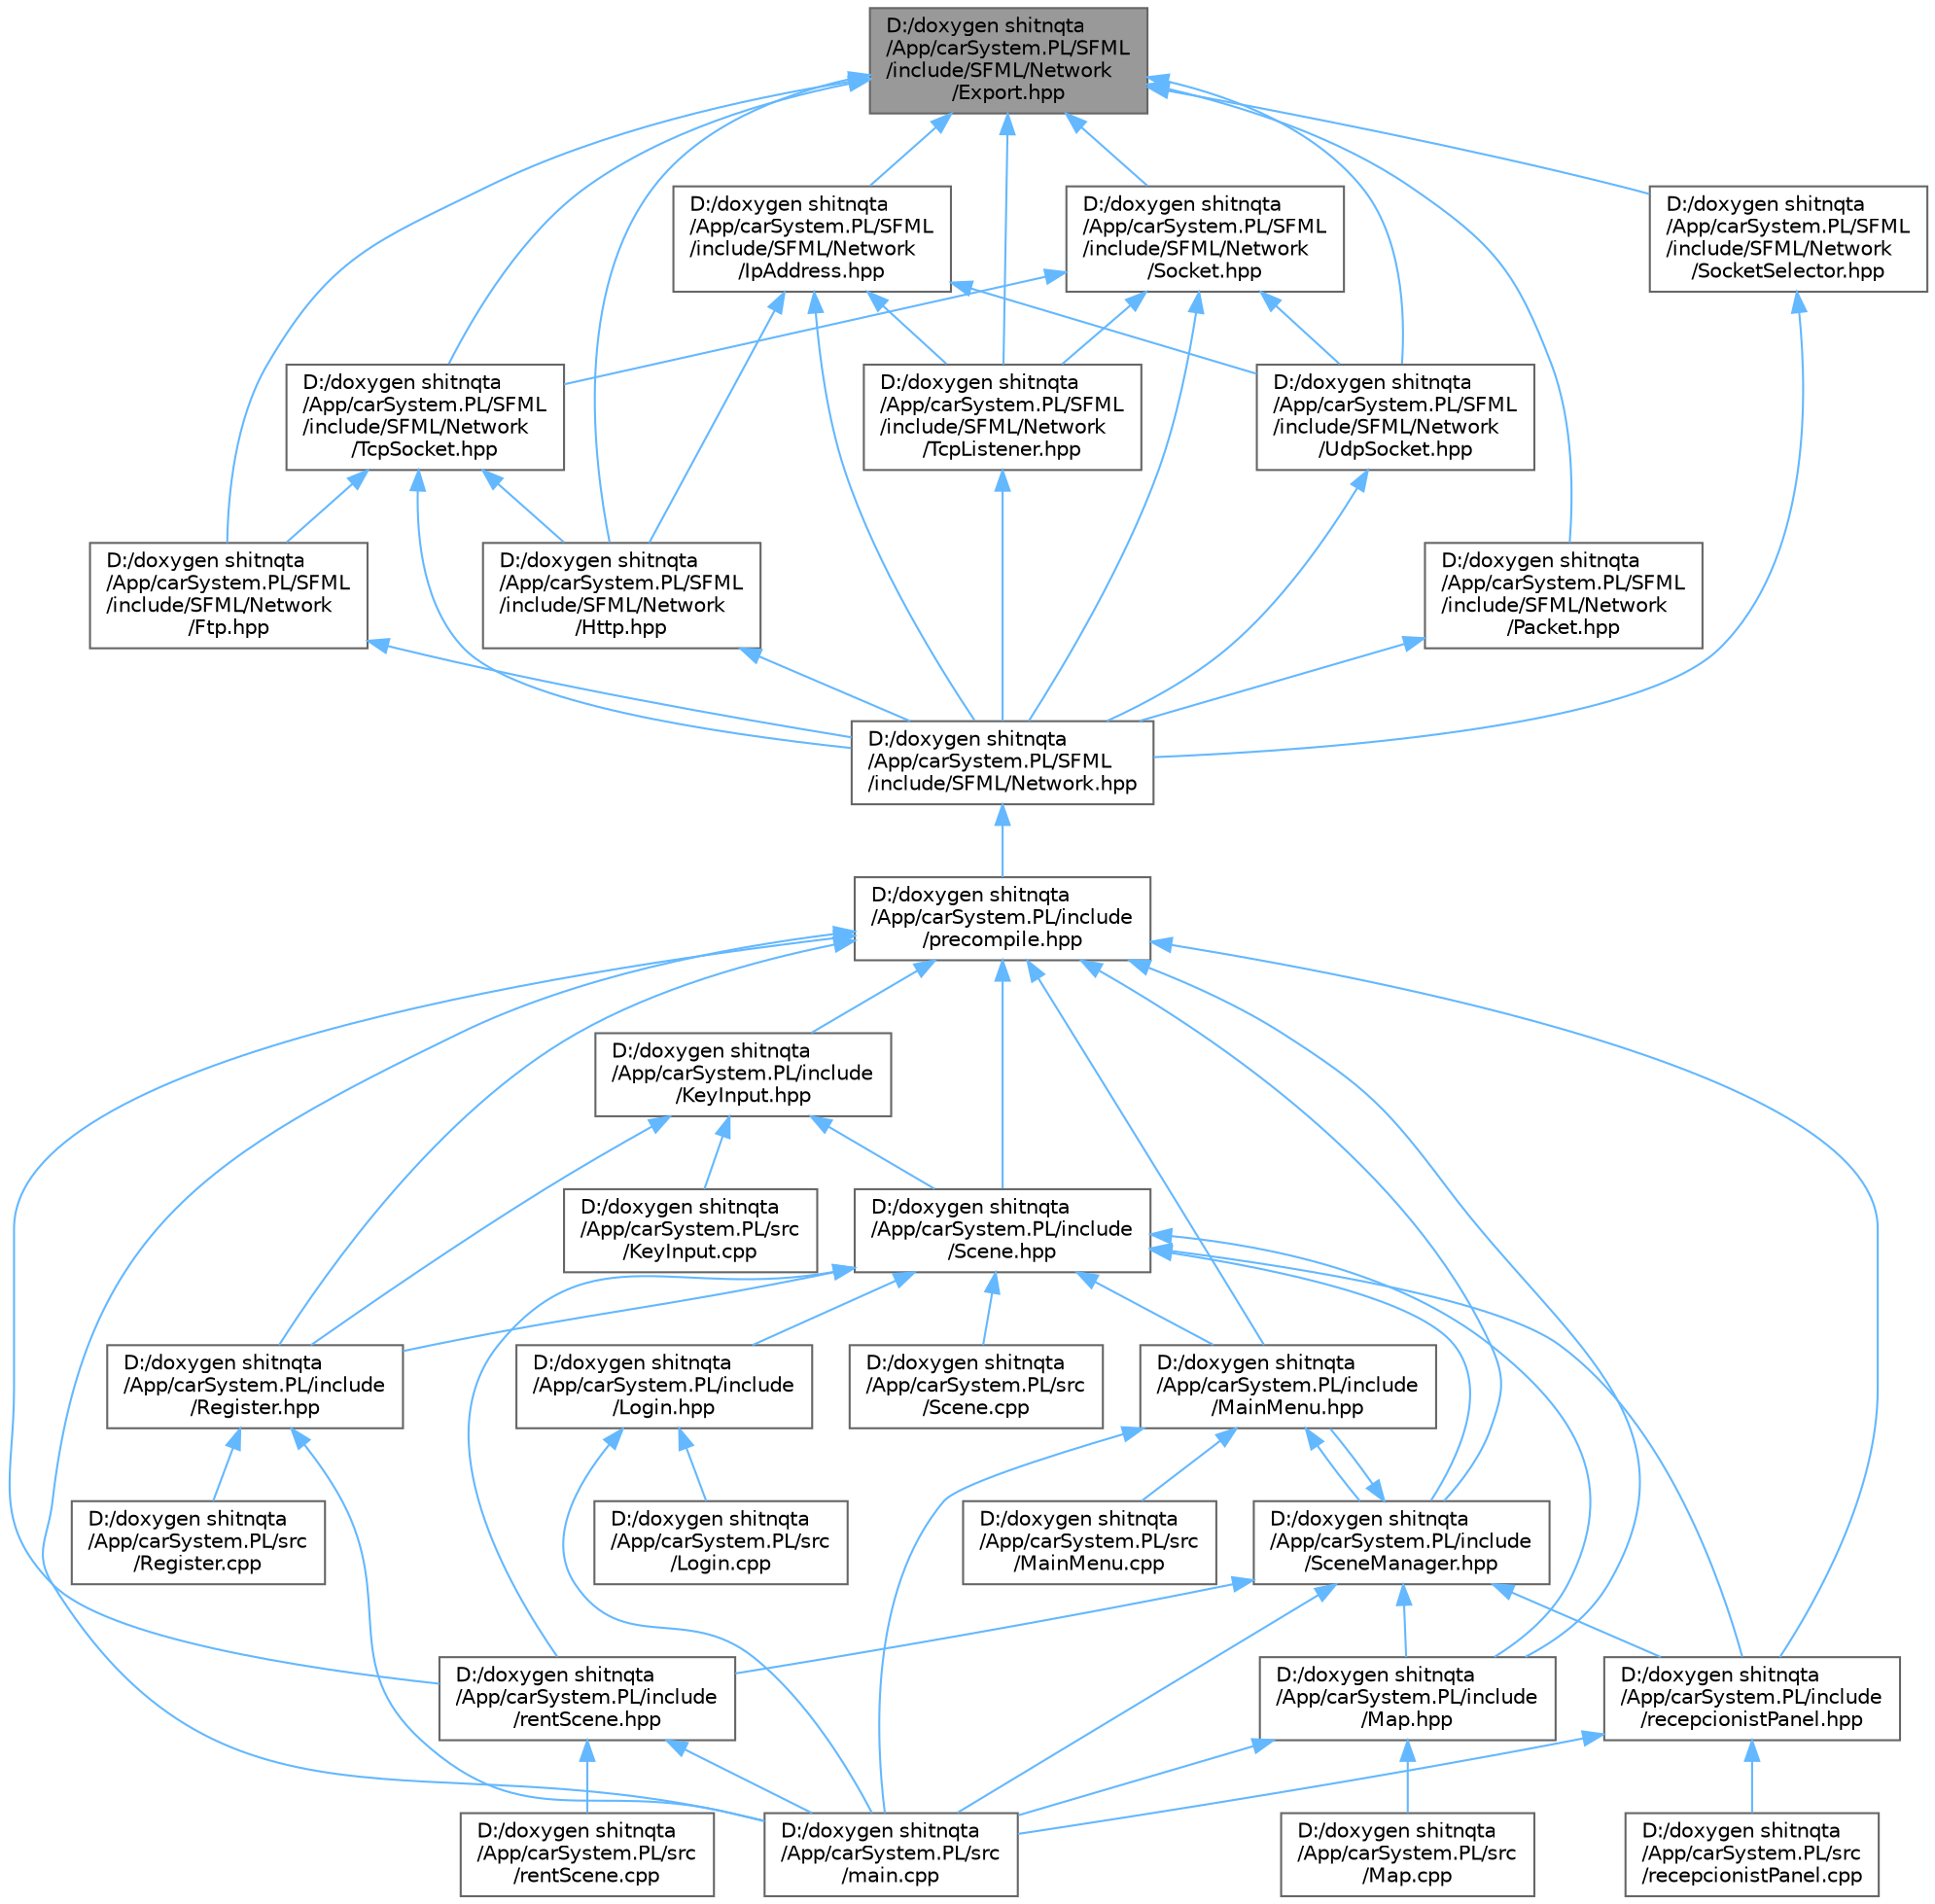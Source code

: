 digraph "D:/doxygen shitnqta/App/carSystem.PL/SFML/include/SFML/Network/Export.hpp"
{
 // INTERACTIVE_SVG=YES
 // LATEX_PDF_SIZE
  bgcolor="transparent";
  edge [fontname=Helvetica,fontsize=10,labelfontname=Helvetica,labelfontsize=10];
  node [fontname=Helvetica,fontsize=10,shape=box,height=0.2,width=0.4];
  Node1 [id="Node000001",label="D:/doxygen shitnqta\l/App/carSystem.PL/SFML\l/include/SFML/Network\l/Export.hpp",height=0.2,width=0.4,color="gray40", fillcolor="grey60", style="filled", fontcolor="black",tooltip=" "];
  Node1 -> Node2 [id="edge66_Node000001_Node000002",dir="back",color="steelblue1",style="solid",tooltip=" "];
  Node2 [id="Node000002",label="D:/doxygen shitnqta\l/App/carSystem.PL/SFML\l/include/SFML/Network\l/Ftp.hpp",height=0.2,width=0.4,color="grey40", fillcolor="white", style="filled",URL="$a00458.html",tooltip=" "];
  Node2 -> Node3 [id="edge67_Node000002_Node000003",dir="back",color="steelblue1",style="solid",tooltip=" "];
  Node3 [id="Node000003",label="D:/doxygen shitnqta\l/App/carSystem.PL/SFML\l/include/SFML/Network.hpp",height=0.2,width=0.4,color="grey40", fillcolor="white", style="filled",URL="$a00488.html",tooltip=" "];
  Node3 -> Node4 [id="edge68_Node000003_Node000004",dir="back",color="steelblue1",style="solid",tooltip=" "];
  Node4 [id="Node000004",label="D:/doxygen shitnqta\l/App/carSystem.PL/include\l/precompile.hpp",height=0.2,width=0.4,color="grey40", fillcolor="white", style="filled",URL="$a02200.html",tooltip=" "];
  Node4 -> Node5 [id="edge69_Node000004_Node000005",dir="back",color="steelblue1",style="solid",tooltip=" "];
  Node5 [id="Node000005",label="D:/doxygen shitnqta\l/App/carSystem.PL/include\l/KeyInput.hpp",height=0.2,width=0.4,color="grey40", fillcolor="white", style="filled",URL="$a00275.html",tooltip=" "];
  Node5 -> Node6 [id="edge70_Node000005_Node000006",dir="back",color="steelblue1",style="solid",tooltip=" "];
  Node6 [id="Node000006",label="D:/doxygen shitnqta\l/App/carSystem.PL/include\l/Register.hpp",height=0.2,width=0.4,color="grey40", fillcolor="white", style="filled",URL="$a00296.html",tooltip=" "];
  Node6 -> Node7 [id="edge71_Node000006_Node000007",dir="back",color="steelblue1",style="solid",tooltip=" "];
  Node7 [id="Node000007",label="D:/doxygen shitnqta\l/App/carSystem.PL/src\l/Register.cpp",height=0.2,width=0.4,color="grey40", fillcolor="white", style="filled",URL="$a00641.html",tooltip=" "];
  Node6 -> Node8 [id="edge72_Node000006_Node000008",dir="back",color="steelblue1",style="solid",tooltip=" "];
  Node8 [id="Node000008",label="D:/doxygen shitnqta\l/App/carSystem.PL/src\l/main.cpp",height=0.2,width=0.4,color="grey40", fillcolor="white", style="filled",URL="$a00629.html",tooltip=" "];
  Node5 -> Node9 [id="edge73_Node000005_Node000009",dir="back",color="steelblue1",style="solid",tooltip=" "];
  Node9 [id="Node000009",label="D:/doxygen shitnqta\l/App/carSystem.PL/include\l/Scene.hpp",height=0.2,width=0.4,color="grey40", fillcolor="white", style="filled",URL="$a00302.html",tooltip=" "];
  Node9 -> Node10 [id="edge74_Node000009_Node000010",dir="back",color="steelblue1",style="solid",tooltip=" "];
  Node10 [id="Node000010",label="D:/doxygen shitnqta\l/App/carSystem.PL/include\l/Login.hpp",height=0.2,width=0.4,color="grey40", fillcolor="white", style="filled",URL="$a00278.html",tooltip=" "];
  Node10 -> Node11 [id="edge75_Node000010_Node000011",dir="back",color="steelblue1",style="solid",tooltip=" "];
  Node11 [id="Node000011",label="D:/doxygen shitnqta\l/App/carSystem.PL/src\l/Login.cpp",height=0.2,width=0.4,color="grey40", fillcolor="white", style="filled",URL="$a00623.html",tooltip=" "];
  Node10 -> Node8 [id="edge76_Node000010_Node000008",dir="back",color="steelblue1",style="solid",tooltip=" "];
  Node9 -> Node12 [id="edge77_Node000009_Node000012",dir="back",color="steelblue1",style="solid",tooltip=" "];
  Node12 [id="Node000012",label="D:/doxygen shitnqta\l/App/carSystem.PL/include\l/MainMenu.hpp",height=0.2,width=0.4,color="grey40", fillcolor="white", style="filled",URL="$a00284.html",tooltip=" "];
  Node12 -> Node13 [id="edge78_Node000012_Node000013",dir="back",color="steelblue1",style="solid",tooltip=" "];
  Node13 [id="Node000013",label="D:/doxygen shitnqta\l/App/carSystem.PL/include\l/SceneManager.hpp",height=0.2,width=0.4,color="grey40", fillcolor="white", style="filled",URL="$a00305.html",tooltip=" "];
  Node13 -> Node12 [id="edge79_Node000013_Node000012",dir="back",color="steelblue1",style="solid",tooltip=" "];
  Node13 -> Node14 [id="edge80_Node000013_Node000014",dir="back",color="steelblue1",style="solid",tooltip=" "];
  Node14 [id="Node000014",label="D:/doxygen shitnqta\l/App/carSystem.PL/include\l/Map.hpp",height=0.2,width=0.4,color="grey40", fillcolor="white", style="filled",URL="$a00287.html",tooltip=" "];
  Node14 -> Node15 [id="edge81_Node000014_Node000015",dir="back",color="steelblue1",style="solid",tooltip=" "];
  Node15 [id="Node000015",label="D:/doxygen shitnqta\l/App/carSystem.PL/src\l/Map.cpp",height=0.2,width=0.4,color="grey40", fillcolor="white", style="filled",URL="$a00635.html",tooltip=" "];
  Node14 -> Node8 [id="edge82_Node000014_Node000008",dir="back",color="steelblue1",style="solid",tooltip=" "];
  Node13 -> Node16 [id="edge83_Node000013_Node000016",dir="back",color="steelblue1",style="solid",tooltip=" "];
  Node16 [id="Node000016",label="D:/doxygen shitnqta\l/App/carSystem.PL/include\l/recepcionistPanel.hpp",height=0.2,width=0.4,color="grey40", fillcolor="white", style="filled",URL="$a00293.html",tooltip=" "];
  Node16 -> Node8 [id="edge84_Node000016_Node000008",dir="back",color="steelblue1",style="solid",tooltip=" "];
  Node16 -> Node17 [id="edge85_Node000016_Node000017",dir="back",color="steelblue1",style="solid",tooltip=" "];
  Node17 [id="Node000017",label="D:/doxygen shitnqta\l/App/carSystem.PL/src\l/recepcionistPanel.cpp",height=0.2,width=0.4,color="grey40", fillcolor="white", style="filled",URL="$a00638.html",tooltip=" "];
  Node13 -> Node18 [id="edge86_Node000013_Node000018",dir="back",color="steelblue1",style="solid",tooltip=" "];
  Node18 [id="Node000018",label="D:/doxygen shitnqta\l/App/carSystem.PL/include\l/rentScene.hpp",height=0.2,width=0.4,color="grey40", fillcolor="white", style="filled",URL="$a00299.html",tooltip=" "];
  Node18 -> Node8 [id="edge87_Node000018_Node000008",dir="back",color="steelblue1",style="solid",tooltip=" "];
  Node18 -> Node19 [id="edge88_Node000018_Node000019",dir="back",color="steelblue1",style="solid",tooltip=" "];
  Node19 [id="Node000019",label="D:/doxygen shitnqta\l/App/carSystem.PL/src\l/rentScene.cpp",height=0.2,width=0.4,color="grey40", fillcolor="white", style="filled",URL="$a00644.html",tooltip=" "];
  Node13 -> Node8 [id="edge89_Node000013_Node000008",dir="back",color="steelblue1",style="solid",tooltip=" "];
  Node12 -> Node20 [id="edge90_Node000012_Node000020",dir="back",color="steelblue1",style="solid",tooltip=" "];
  Node20 [id="Node000020",label="D:/doxygen shitnqta\l/App/carSystem.PL/src\l/MainMenu.cpp",height=0.2,width=0.4,color="grey40", fillcolor="white", style="filled",URL="$a00632.html",tooltip=" "];
  Node12 -> Node8 [id="edge91_Node000012_Node000008",dir="back",color="steelblue1",style="solid",tooltip=" "];
  Node9 -> Node14 [id="edge92_Node000009_Node000014",dir="back",color="steelblue1",style="solid",tooltip=" "];
  Node9 -> Node6 [id="edge93_Node000009_Node000006",dir="back",color="steelblue1",style="solid",tooltip=" "];
  Node9 -> Node13 [id="edge94_Node000009_Node000013",dir="back",color="steelblue1",style="solid",tooltip=" "];
  Node9 -> Node16 [id="edge95_Node000009_Node000016",dir="back",color="steelblue1",style="solid",tooltip=" "];
  Node9 -> Node18 [id="edge96_Node000009_Node000018",dir="back",color="steelblue1",style="solid",tooltip=" "];
  Node9 -> Node21 [id="edge97_Node000009_Node000021",dir="back",color="steelblue1",style="solid",tooltip=" "];
  Node21 [id="Node000021",label="D:/doxygen shitnqta\l/App/carSystem.PL/src\l/Scene.cpp",height=0.2,width=0.4,color="grey40", fillcolor="white", style="filled",URL="$a00647.html",tooltip=" "];
  Node5 -> Node22 [id="edge98_Node000005_Node000022",dir="back",color="steelblue1",style="solid",tooltip=" "];
  Node22 [id="Node000022",label="D:/doxygen shitnqta\l/App/carSystem.PL/src\l/KeyInput.cpp",height=0.2,width=0.4,color="grey40", fillcolor="white", style="filled",URL="$a00620.html",tooltip=" "];
  Node4 -> Node12 [id="edge99_Node000004_Node000012",dir="back",color="steelblue1",style="solid",tooltip=" "];
  Node4 -> Node14 [id="edge100_Node000004_Node000014",dir="back",color="steelblue1",style="solid",tooltip=" "];
  Node4 -> Node6 [id="edge101_Node000004_Node000006",dir="back",color="steelblue1",style="solid",tooltip=" "];
  Node4 -> Node9 [id="edge102_Node000004_Node000009",dir="back",color="steelblue1",style="solid",tooltip=" "];
  Node4 -> Node13 [id="edge103_Node000004_Node000013",dir="back",color="steelblue1",style="solid",tooltip=" "];
  Node4 -> Node16 [id="edge104_Node000004_Node000016",dir="back",color="steelblue1",style="solid",tooltip=" "];
  Node4 -> Node18 [id="edge105_Node000004_Node000018",dir="back",color="steelblue1",style="solid",tooltip=" "];
  Node4 -> Node8 [id="edge106_Node000004_Node000008",dir="back",color="steelblue1",style="solid",tooltip=" "];
  Node1 -> Node23 [id="edge107_Node000001_Node000023",dir="back",color="steelblue1",style="solid",tooltip=" "];
  Node23 [id="Node000023",label="D:/doxygen shitnqta\l/App/carSystem.PL/SFML\l/include/SFML/Network\l/Http.hpp",height=0.2,width=0.4,color="grey40", fillcolor="white", style="filled",URL="$a00461.html",tooltip=" "];
  Node23 -> Node3 [id="edge108_Node000023_Node000003",dir="back",color="steelblue1",style="solid",tooltip=" "];
  Node1 -> Node24 [id="edge109_Node000001_Node000024",dir="back",color="steelblue1",style="solid",tooltip=" "];
  Node24 [id="Node000024",label="D:/doxygen shitnqta\l/App/carSystem.PL/SFML\l/include/SFML/Network\l/IpAddress.hpp",height=0.2,width=0.4,color="grey40", fillcolor="white", style="filled",URL="$a00464.html",tooltip=" "];
  Node24 -> Node3 [id="edge110_Node000024_Node000003",dir="back",color="steelblue1",style="solid",tooltip=" "];
  Node24 -> Node23 [id="edge111_Node000024_Node000023",dir="back",color="steelblue1",style="solid",tooltip=" "];
  Node24 -> Node25 [id="edge112_Node000024_Node000025",dir="back",color="steelblue1",style="solid",tooltip=" "];
  Node25 [id="Node000025",label="D:/doxygen shitnqta\l/App/carSystem.PL/SFML\l/include/SFML/Network\l/TcpListener.hpp",height=0.2,width=0.4,color="grey40", fillcolor="white", style="filled",URL="$a00479.html",tooltip=" "];
  Node25 -> Node3 [id="edge113_Node000025_Node000003",dir="back",color="steelblue1",style="solid",tooltip=" "];
  Node24 -> Node26 [id="edge114_Node000024_Node000026",dir="back",color="steelblue1",style="solid",tooltip=" "];
  Node26 [id="Node000026",label="D:/doxygen shitnqta\l/App/carSystem.PL/SFML\l/include/SFML/Network\l/UdpSocket.hpp",height=0.2,width=0.4,color="grey40", fillcolor="white", style="filled",URL="$a00485.html",tooltip=" "];
  Node26 -> Node3 [id="edge115_Node000026_Node000003",dir="back",color="steelblue1",style="solid",tooltip=" "];
  Node1 -> Node27 [id="edge116_Node000001_Node000027",dir="back",color="steelblue1",style="solid",tooltip=" "];
  Node27 [id="Node000027",label="D:/doxygen shitnqta\l/App/carSystem.PL/SFML\l/include/SFML/Network\l/Packet.hpp",height=0.2,width=0.4,color="grey40", fillcolor="white", style="filled",URL="$a00467.html",tooltip=" "];
  Node27 -> Node3 [id="edge117_Node000027_Node000003",dir="back",color="steelblue1",style="solid",tooltip=" "];
  Node1 -> Node28 [id="edge118_Node000001_Node000028",dir="back",color="steelblue1",style="solid",tooltip=" "];
  Node28 [id="Node000028",label="D:/doxygen shitnqta\l/App/carSystem.PL/SFML\l/include/SFML/Network\l/Socket.hpp",height=0.2,width=0.4,color="grey40", fillcolor="white", style="filled",URL="$a00470.html",tooltip=" "];
  Node28 -> Node3 [id="edge119_Node000028_Node000003",dir="back",color="steelblue1",style="solid",tooltip=" "];
  Node28 -> Node25 [id="edge120_Node000028_Node000025",dir="back",color="steelblue1",style="solid",tooltip=" "];
  Node28 -> Node29 [id="edge121_Node000028_Node000029",dir="back",color="steelblue1",style="solid",tooltip=" "];
  Node29 [id="Node000029",label="D:/doxygen shitnqta\l/App/carSystem.PL/SFML\l/include/SFML/Network\l/TcpSocket.hpp",height=0.2,width=0.4,color="grey40", fillcolor="white", style="filled",URL="$a00482.html",tooltip=" "];
  Node29 -> Node3 [id="edge122_Node000029_Node000003",dir="back",color="steelblue1",style="solid",tooltip=" "];
  Node29 -> Node2 [id="edge123_Node000029_Node000002",dir="back",color="steelblue1",style="solid",tooltip=" "];
  Node29 -> Node23 [id="edge124_Node000029_Node000023",dir="back",color="steelblue1",style="solid",tooltip=" "];
  Node28 -> Node26 [id="edge125_Node000028_Node000026",dir="back",color="steelblue1",style="solid",tooltip=" "];
  Node1 -> Node30 [id="edge126_Node000001_Node000030",dir="back",color="steelblue1",style="solid",tooltip=" "];
  Node30 [id="Node000030",label="D:/doxygen shitnqta\l/App/carSystem.PL/SFML\l/include/SFML/Network\l/SocketSelector.hpp",height=0.2,width=0.4,color="grey40", fillcolor="white", style="filled",URL="$a00476.html",tooltip=" "];
  Node30 -> Node3 [id="edge127_Node000030_Node000003",dir="back",color="steelblue1",style="solid",tooltip=" "];
  Node1 -> Node25 [id="edge128_Node000001_Node000025",dir="back",color="steelblue1",style="solid",tooltip=" "];
  Node1 -> Node29 [id="edge129_Node000001_Node000029",dir="back",color="steelblue1",style="solid",tooltip=" "];
  Node1 -> Node26 [id="edge130_Node000001_Node000026",dir="back",color="steelblue1",style="solid",tooltip=" "];
}
